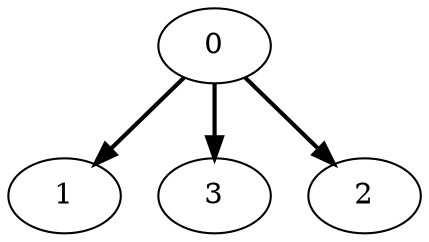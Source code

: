 digraph N {
	overlap="false"
	rankdir="TB"
	"0" -> "1" [style="bold"];
	"0" -> "3" [style="bold"];
	"0" -> "2" [style="bold"];
}